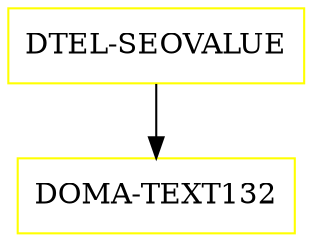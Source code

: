 digraph G {
  "DTEL-SEOVALUE" [shape=box,color=yellow];
  "DOMA-TEXT132" [shape=box,color=yellow,URL="./DOMA_TEXT132.html"];
  "DTEL-SEOVALUE" -> "DOMA-TEXT132";
}
